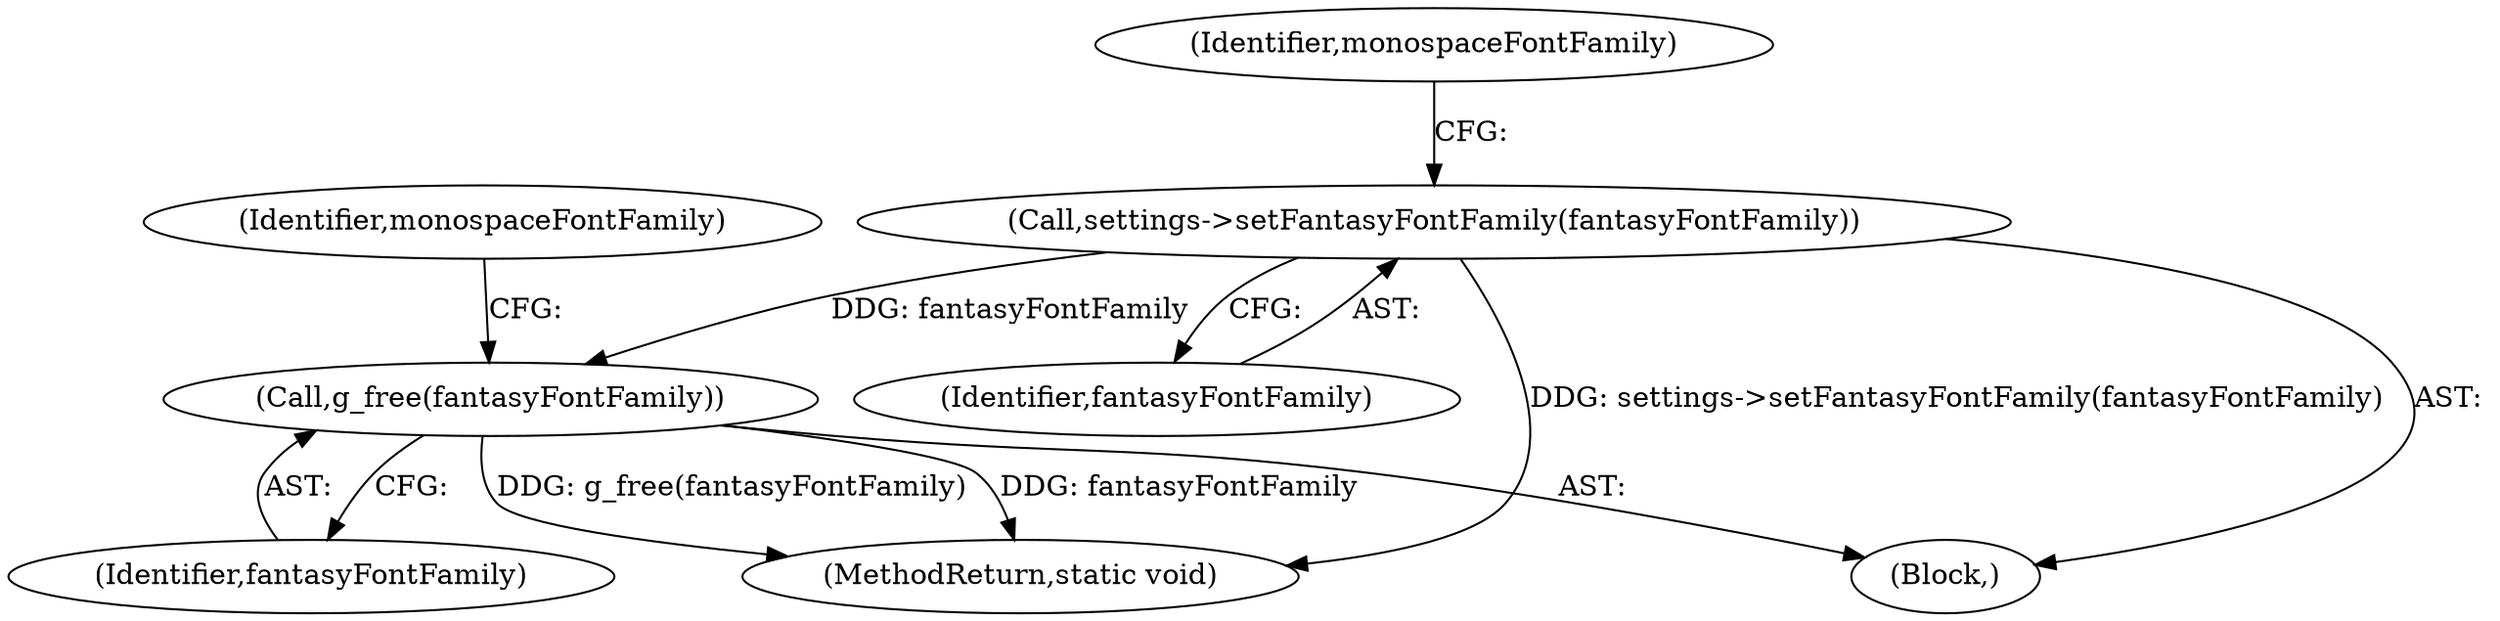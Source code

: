 digraph "0_Chrome_5a2de6455f565783c73e53eae2c8b953e7d48520_0@pointer" {
"1000278" [label="(Call,settings->setFantasyFontFamily(fantasyFontFamily))"];
"1000371" [label="(Call,g_free(fantasyFontFamily))"];
"1000281" [label="(Identifier,monospaceFontFamily)"];
"1000385" [label="(MethodReturn,static void)"];
"1000374" [label="(Identifier,monospaceFontFamily)"];
"1000279" [label="(Identifier,fantasyFontFamily)"];
"1000371" [label="(Call,g_free(fantasyFontFamily))"];
"1000372" [label="(Identifier,fantasyFontFamily)"];
"1000278" [label="(Call,settings->setFantasyFontFamily(fantasyFontFamily))"];
"1000102" [label="(Block,)"];
"1000278" -> "1000102"  [label="AST: "];
"1000278" -> "1000279"  [label="CFG: "];
"1000279" -> "1000278"  [label="AST: "];
"1000281" -> "1000278"  [label="CFG: "];
"1000278" -> "1000385"  [label="DDG: settings->setFantasyFontFamily(fantasyFontFamily)"];
"1000278" -> "1000371"  [label="DDG: fantasyFontFamily"];
"1000371" -> "1000102"  [label="AST: "];
"1000371" -> "1000372"  [label="CFG: "];
"1000372" -> "1000371"  [label="AST: "];
"1000374" -> "1000371"  [label="CFG: "];
"1000371" -> "1000385"  [label="DDG: fantasyFontFamily"];
"1000371" -> "1000385"  [label="DDG: g_free(fantasyFontFamily)"];
}
